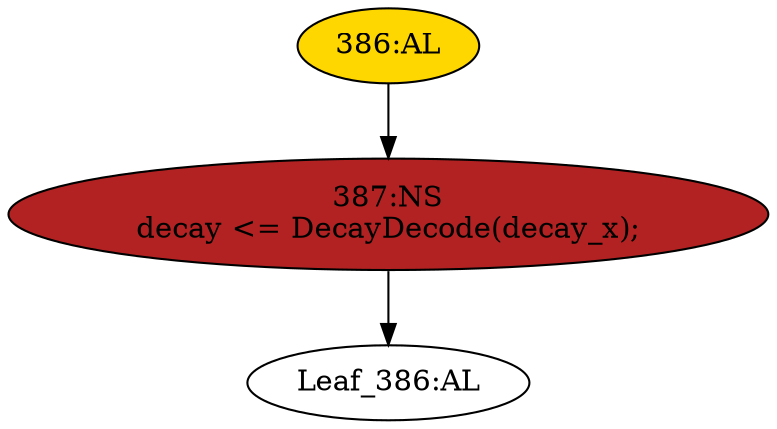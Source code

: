 strict digraph "" {
	node [label="\N"];
	"386:AL"	 [ast="<pyverilog.vparser.ast.Always object at 0x7fc6850ad2d0>",
		clk_sens=False,
		fillcolor=gold,
		label="386:AL",
		sens="['decay_x']",
		statements="[]",
		style=filled,
		typ=Always,
		use_var="['DecayDecode', 'decay_x']"];
	"387:NS"	 [ast="<pyverilog.vparser.ast.NonblockingSubstitution object at 0x7fc6850ad510>",
		fillcolor=firebrick,
		label="387:NS
decay <= DecayDecode(decay_x);",
		statements="[<pyverilog.vparser.ast.NonblockingSubstitution object at 0x7fc6850ad510>]",
		style=filled,
		typ=NonblockingSubstitution];
	"386:AL" -> "387:NS"	 [cond="[]",
		lineno=None];
	"Leaf_386:AL"	 [def_var="['decay']",
		label="Leaf_386:AL"];
	"387:NS" -> "Leaf_386:AL"	 [cond="[]",
		lineno=None];
}
